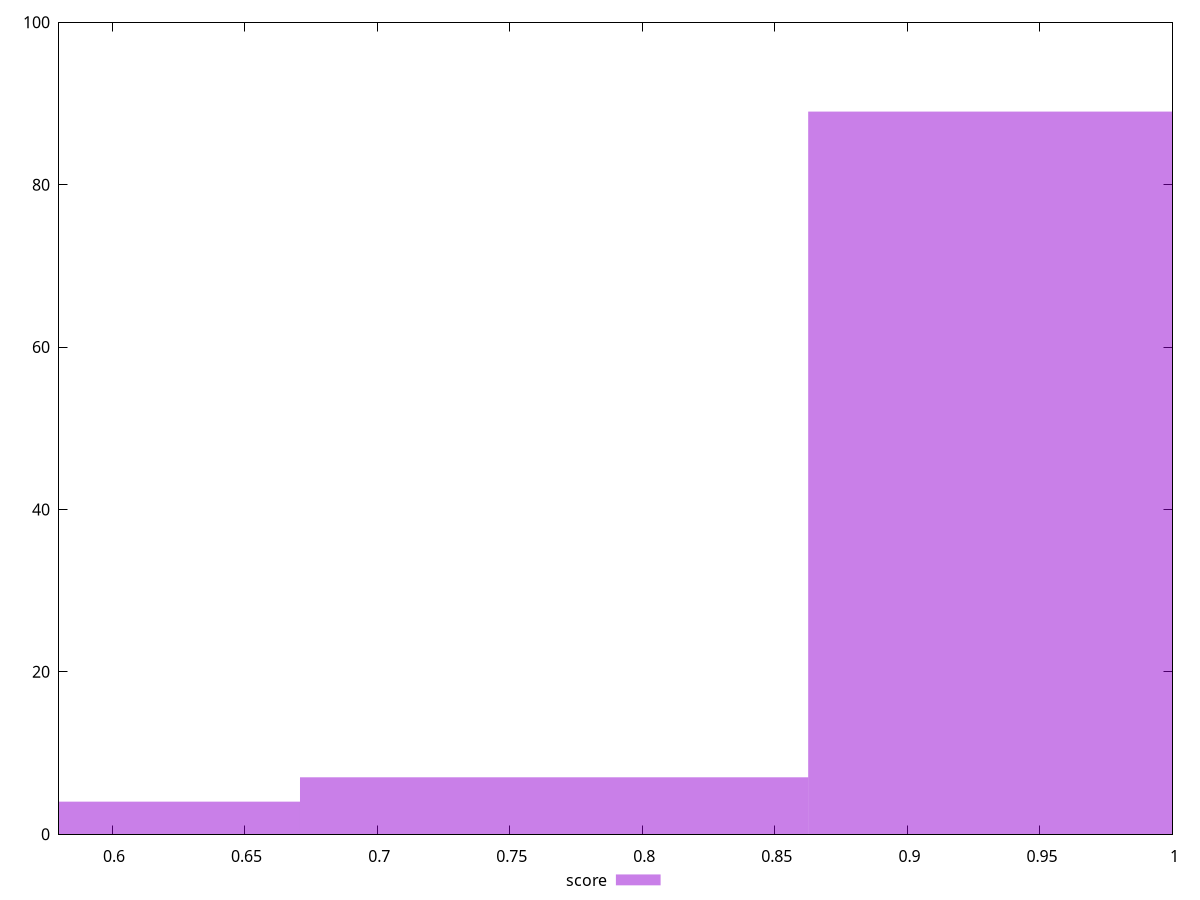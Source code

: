 reset

$score <<EOF
0.9584291547723505 89
0.5750574928634102 4
0.7667433238178804 7
EOF

set key outside below
set boxwidth 0.1916858309544701
set xrange [0.58:1]
set yrange [0:100]
set trange [0:100]
set style fill transparent solid 0.5 noborder
set terminal svg size 640, 490 enhanced background rgb 'white'
set output "report_00015_2021-02-09T16-11-33.973Z/unused-css-rules/samples/pages+cached/score/histogram.svg"

plot $score title "score" with boxes

reset
